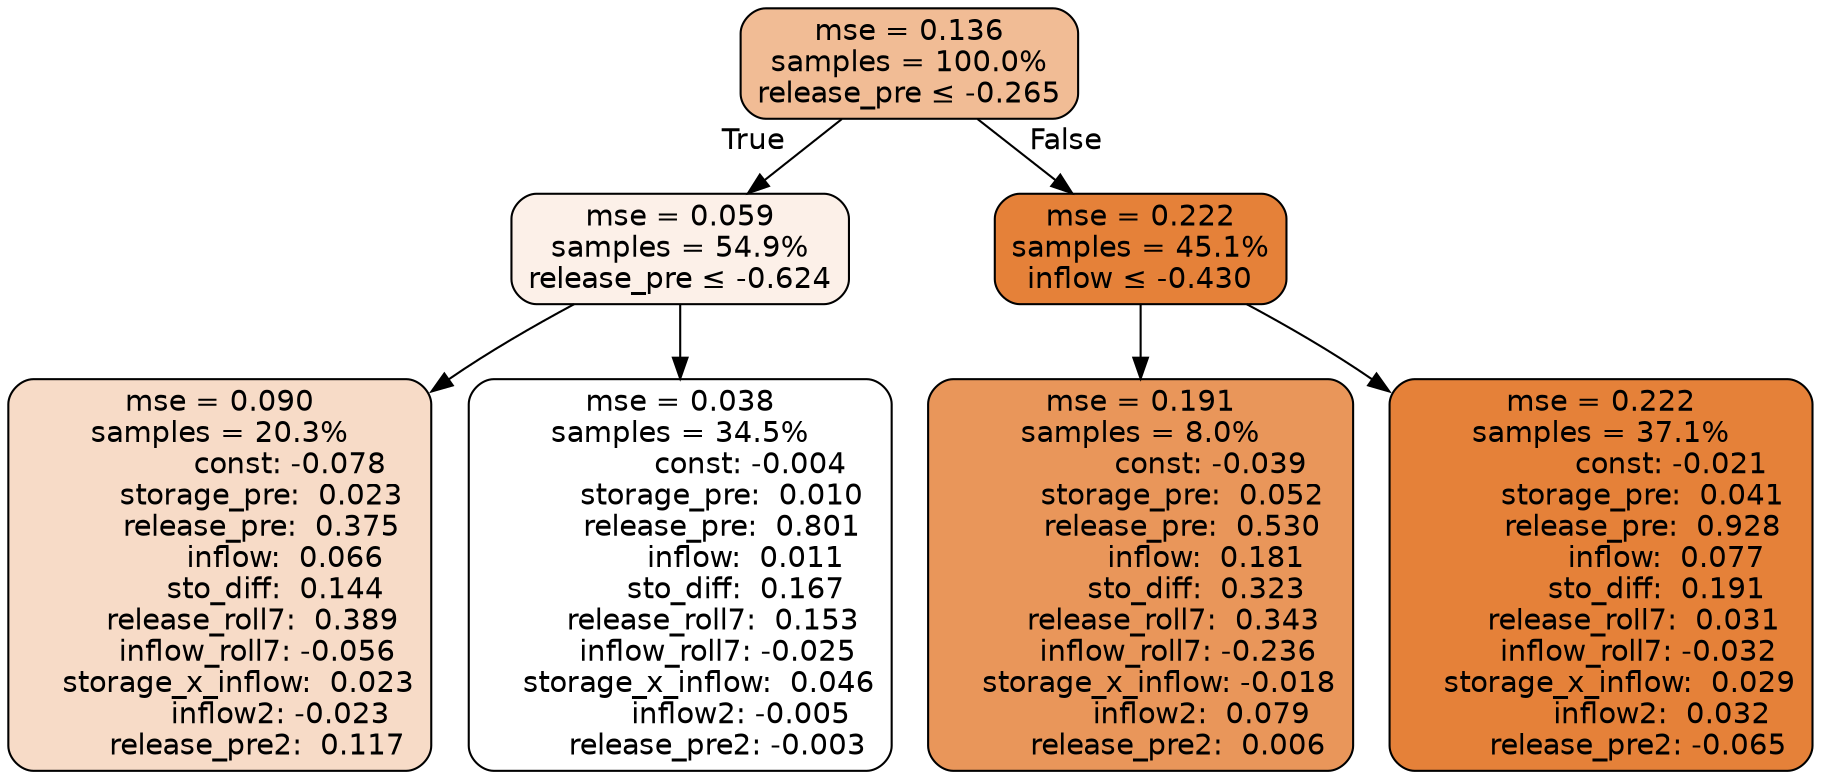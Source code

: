 digraph tree {
bgcolor="transparent"
node [shape=rectangle, style="filled, rounded", color="black", fontname=helvetica] ;
edge [fontname=helvetica] ;
	"0" [label="mse = 0.136
samples = 100.0%
release_pre &le; -0.265", fillcolor="#f1bc95"]
	"1" [label="mse = 0.059
samples = 54.9%
release_pre &le; -0.624", fillcolor="#fcf0e8"]
	"2" [label="mse = 0.090
samples = 20.3%
               const: -0.078
         storage_pre:  0.023
         release_pre:  0.375
              inflow:  0.066
            sto_diff:  0.144
       release_roll7:  0.389
        inflow_roll7: -0.056
    storage_x_inflow:  0.023
             inflow2: -0.023
        release_pre2:  0.117", fillcolor="#f7dbc7"]
	"3" [label="mse = 0.038
samples = 34.5%
               const: -0.004
         storage_pre:  0.010
         release_pre:  0.801
              inflow:  0.011
            sto_diff:  0.167
       release_roll7:  0.153
        inflow_roll7: -0.025
    storage_x_inflow:  0.046
             inflow2: -0.005
        release_pre2: -0.003", fillcolor="#ffffff"]
	"4" [label="mse = 0.222
samples = 45.1%
inflow &le; -0.430", fillcolor="#e58139"]
	"5" [label="mse = 0.191
samples = 8.0%
               const: -0.039
         storage_pre:  0.052
         release_pre:  0.530
              inflow:  0.181
            sto_diff:  0.323
       release_roll7:  0.343
        inflow_roll7: -0.236
    storage_x_inflow: -0.018
             inflow2:  0.079
        release_pre2:  0.006", fillcolor="#e9965a"]
	"6" [label="mse = 0.222
samples = 37.1%
               const: -0.021
         storage_pre:  0.041
         release_pre:  0.928
              inflow:  0.077
            sto_diff:  0.191
       release_roll7:  0.031
        inflow_roll7: -0.032
    storage_x_inflow:  0.029
             inflow2:  0.032
        release_pre2: -0.065", fillcolor="#e58139"]

	"0" -> "1" [labeldistance=2.5, labelangle=45, headlabel="True"]
	"1" -> "2"
	"1" -> "3"
	"0" -> "4" [labeldistance=2.5, labelangle=-45, headlabel="False"]
	"4" -> "5"
	"4" -> "6"
}
